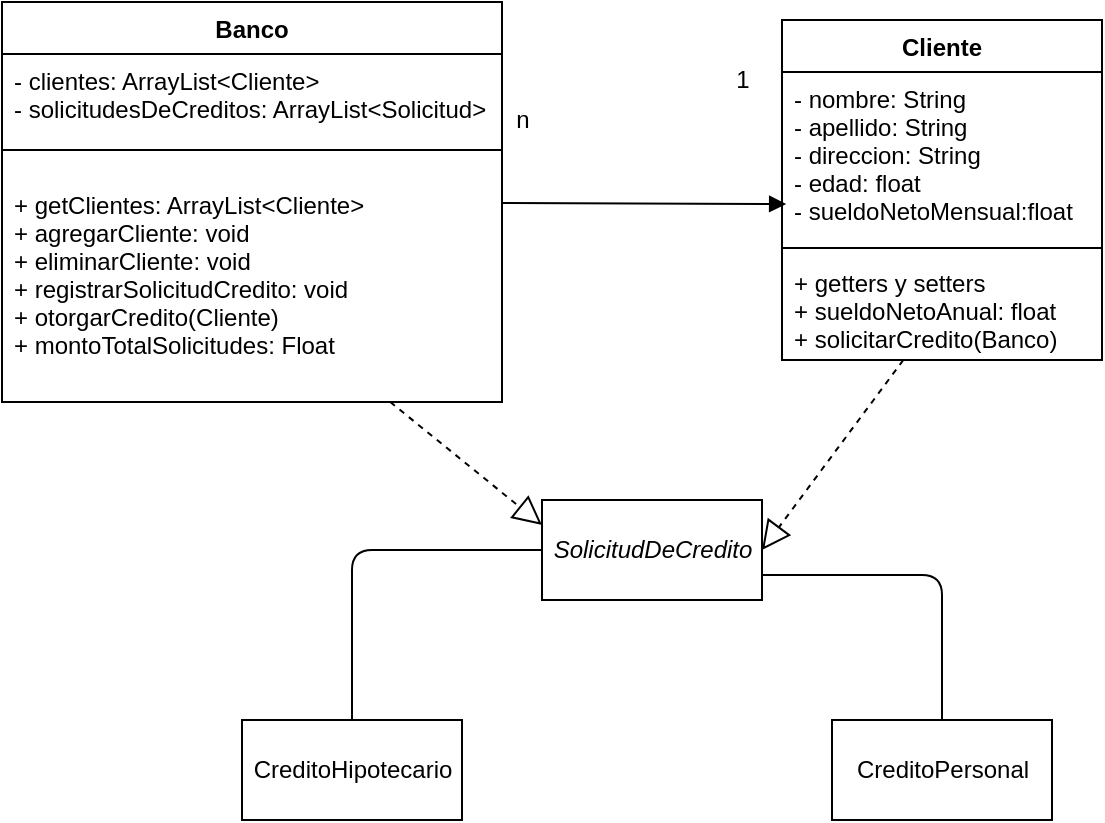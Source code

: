 <mxfile version="14.6.12" type="github">
  <diagram name="Page-1" id="c4acf3e9-155e-7222-9cf6-157b1a14988f">
    <mxGraphModel dx="782" dy="710" grid="1" gridSize="10" guides="1" tooltips="1" connect="1" arrows="1" fold="1" page="1" pageScale="1" pageWidth="850" pageHeight="1100" background="#ffffff" math="0" shadow="0">
      <root>
        <mxCell id="0" />
        <mxCell id="1" parent="0" />
        <mxCell id="XpiNQww2D-5k7rc9l9Bk-2" value="Cliente" style="swimlane;fontStyle=1;align=center;verticalAlign=top;childLayout=stackLayout;horizontal=1;startSize=26;horizontalStack=0;resizeParent=1;resizeParentMax=0;resizeLast=0;collapsible=1;marginBottom=0;" parent="1" vertex="1">
          <mxGeometry x="490" y="30" width="160" height="170" as="geometry" />
        </mxCell>
        <mxCell id="XpiNQww2D-5k7rc9l9Bk-3" value="- nombre: String&#xa;- apellido: String&#xa;- direccion: String&#xa;- edad: float&#xa;- sueldoNetoMensual:float" style="text;strokeColor=none;fillColor=none;align=left;verticalAlign=top;spacingLeft=4;spacingRight=4;overflow=hidden;rotatable=0;points=[[0,0.5],[1,0.5]];portConstraint=eastwest;" parent="XpiNQww2D-5k7rc9l9Bk-2" vertex="1">
          <mxGeometry y="26" width="160" height="84" as="geometry" />
        </mxCell>
        <mxCell id="XpiNQww2D-5k7rc9l9Bk-4" value="" style="line;strokeWidth=1;fillColor=none;align=left;verticalAlign=middle;spacingTop=-1;spacingLeft=3;spacingRight=3;rotatable=0;labelPosition=right;points=[];portConstraint=eastwest;" parent="XpiNQww2D-5k7rc9l9Bk-2" vertex="1">
          <mxGeometry y="110" width="160" height="8" as="geometry" />
        </mxCell>
        <mxCell id="XpiNQww2D-5k7rc9l9Bk-5" value="+ getters y setters&#xa;+ sueldoNetoAnual: float&#xa;+ solicitarCredito(Banco)" style="text;strokeColor=none;fillColor=none;align=left;verticalAlign=top;spacingLeft=4;spacingRight=4;overflow=hidden;rotatable=0;points=[[0,0.5],[1,0.5]];portConstraint=eastwest;" parent="XpiNQww2D-5k7rc9l9Bk-2" vertex="1">
          <mxGeometry y="118" width="160" height="52" as="geometry" />
        </mxCell>
        <mxCell id="XpiNQww2D-5k7rc9l9Bk-6" value="Banco" style="swimlane;fontStyle=1;align=center;verticalAlign=top;childLayout=stackLayout;horizontal=1;startSize=26;horizontalStack=0;resizeParent=1;resizeParentMax=0;resizeLast=0;collapsible=1;marginBottom=0;" parent="1" vertex="1">
          <mxGeometry x="100" y="21" width="250" height="200" as="geometry" />
        </mxCell>
        <mxCell id="XpiNQww2D-5k7rc9l9Bk-7" value="- clientes: ArrayList&lt;Cliente&gt;&#xa;- solicitudesDeCreditos: ArrayList&lt;Solicitud&gt;" style="text;strokeColor=none;fillColor=none;align=left;verticalAlign=top;spacingLeft=4;spacingRight=4;overflow=hidden;rotatable=0;points=[[0,0.5],[1,0.5]];portConstraint=eastwest;" parent="XpiNQww2D-5k7rc9l9Bk-6" vertex="1">
          <mxGeometry y="26" width="250" height="34" as="geometry" />
        </mxCell>
        <mxCell id="XpiNQww2D-5k7rc9l9Bk-8" value="" style="line;strokeWidth=1;fillColor=none;align=left;verticalAlign=middle;spacingTop=-1;spacingLeft=3;spacingRight=3;rotatable=0;labelPosition=right;points=[];portConstraint=eastwest;" parent="XpiNQww2D-5k7rc9l9Bk-6" vertex="1">
          <mxGeometry y="60" width="250" height="28" as="geometry" />
        </mxCell>
        <mxCell id="XpiNQww2D-5k7rc9l9Bk-9" value="+ getClientes: ArrayList&lt;Cliente&gt;&#xa;+ agregarCliente: void&#xa;+ eliminarCliente: void&#xa;+ registrarSolicitudCredito: void&#xa;+ otorgarCredito(Cliente)&#xa;+ montoTotalSolicitudes: Float" style="text;strokeColor=none;fillColor=none;align=left;verticalAlign=top;spacingLeft=4;spacingRight=4;overflow=hidden;rotatable=0;points=[[0,0.5],[1,0.5]];portConstraint=eastwest;" parent="XpiNQww2D-5k7rc9l9Bk-6" vertex="1">
          <mxGeometry y="88" width="250" height="112" as="geometry" />
        </mxCell>
        <mxCell id="XpiNQww2D-5k7rc9l9Bk-10" value="" style="html=1;verticalAlign=bottom;endArrow=block;entryX=0.013;entryY=0.786;entryDx=0;entryDy=0;entryPerimeter=0;" parent="1" source="XpiNQww2D-5k7rc9l9Bk-6" target="XpiNQww2D-5k7rc9l9Bk-3" edge="1">
          <mxGeometry width="80" relative="1" as="geometry">
            <mxPoint x="380" y="170" as="sourcePoint" />
            <mxPoint x="460" y="170" as="targetPoint" />
          </mxGeometry>
        </mxCell>
        <mxCell id="XpiNQww2D-5k7rc9l9Bk-11" value="1" style="text;html=1;align=center;verticalAlign=middle;resizable=0;points=[];autosize=1;strokeColor=none;" parent="1" vertex="1">
          <mxGeometry x="460" y="50" width="20" height="20" as="geometry" />
        </mxCell>
        <mxCell id="XpiNQww2D-5k7rc9l9Bk-12" value="n" style="text;html=1;align=center;verticalAlign=middle;resizable=0;points=[];autosize=1;strokeColor=none;" parent="1" vertex="1">
          <mxGeometry x="350" y="70" width="20" height="20" as="geometry" />
        </mxCell>
        <mxCell id="XpiNQww2D-5k7rc9l9Bk-13" value="&lt;i&gt;SolicitudDeCredito&lt;/i&gt;" style="html=1;" parent="1" vertex="1">
          <mxGeometry x="370" y="270" width="110" height="50" as="geometry" />
        </mxCell>
        <mxCell id="XpiNQww2D-5k7rc9l9Bk-14" value="" style="endArrow=block;dashed=1;endFill=0;endSize=12;html=1;entryX=1;entryY=0.5;entryDx=0;entryDy=0;" parent="1" source="XpiNQww2D-5k7rc9l9Bk-5" target="XpiNQww2D-5k7rc9l9Bk-13" edge="1">
          <mxGeometry width="160" relative="1" as="geometry">
            <mxPoint x="550" y="97.5" as="sourcePoint" />
            <mxPoint x="710" y="97.5" as="targetPoint" />
          </mxGeometry>
        </mxCell>
        <mxCell id="XpiNQww2D-5k7rc9l9Bk-20" value="CreditoHipotecario" style="html=1;" parent="1" vertex="1">
          <mxGeometry x="220" y="380" width="110" height="50" as="geometry" />
        </mxCell>
        <mxCell id="XpiNQww2D-5k7rc9l9Bk-21" value="CreditoPersonal" style="html=1;" parent="1" vertex="1">
          <mxGeometry x="515" y="380" width="110" height="50" as="geometry" />
        </mxCell>
        <mxCell id="XpiNQww2D-5k7rc9l9Bk-22" value="" style="endArrow=none;html=1;edgeStyle=orthogonalEdgeStyle;" parent="1" source="XpiNQww2D-5k7rc9l9Bk-13" target="XpiNQww2D-5k7rc9l9Bk-20" edge="1">
          <mxGeometry relative="1" as="geometry">
            <mxPoint x="340" y="360" as="sourcePoint" />
            <mxPoint x="500" y="360" as="targetPoint" />
          </mxGeometry>
        </mxCell>
        <mxCell id="XpiNQww2D-5k7rc9l9Bk-26" value="" style="endArrow=none;html=1;edgeStyle=orthogonalEdgeStyle;exitX=1;exitY=0.75;exitDx=0;exitDy=0;" parent="1" source="XpiNQww2D-5k7rc9l9Bk-13" target="XpiNQww2D-5k7rc9l9Bk-21" edge="1">
          <mxGeometry relative="1" as="geometry">
            <mxPoint x="510" y="330" as="sourcePoint" />
            <mxPoint x="670" y="330" as="targetPoint" />
          </mxGeometry>
        </mxCell>
        <mxCell id="XpiNQww2D-5k7rc9l9Bk-15" value="" style="endArrow=block;dashed=1;endFill=0;endSize=12;html=1;entryX=0;entryY=0.25;entryDx=0;entryDy=0;" parent="1" source="XpiNQww2D-5k7rc9l9Bk-9" target="XpiNQww2D-5k7rc9l9Bk-13" edge="1">
          <mxGeometry width="160" relative="1" as="geometry">
            <mxPoint x="250" y="211" as="sourcePoint" />
            <mxPoint x="410" y="211" as="targetPoint" />
          </mxGeometry>
        </mxCell>
      </root>
    </mxGraphModel>
  </diagram>
</mxfile>
